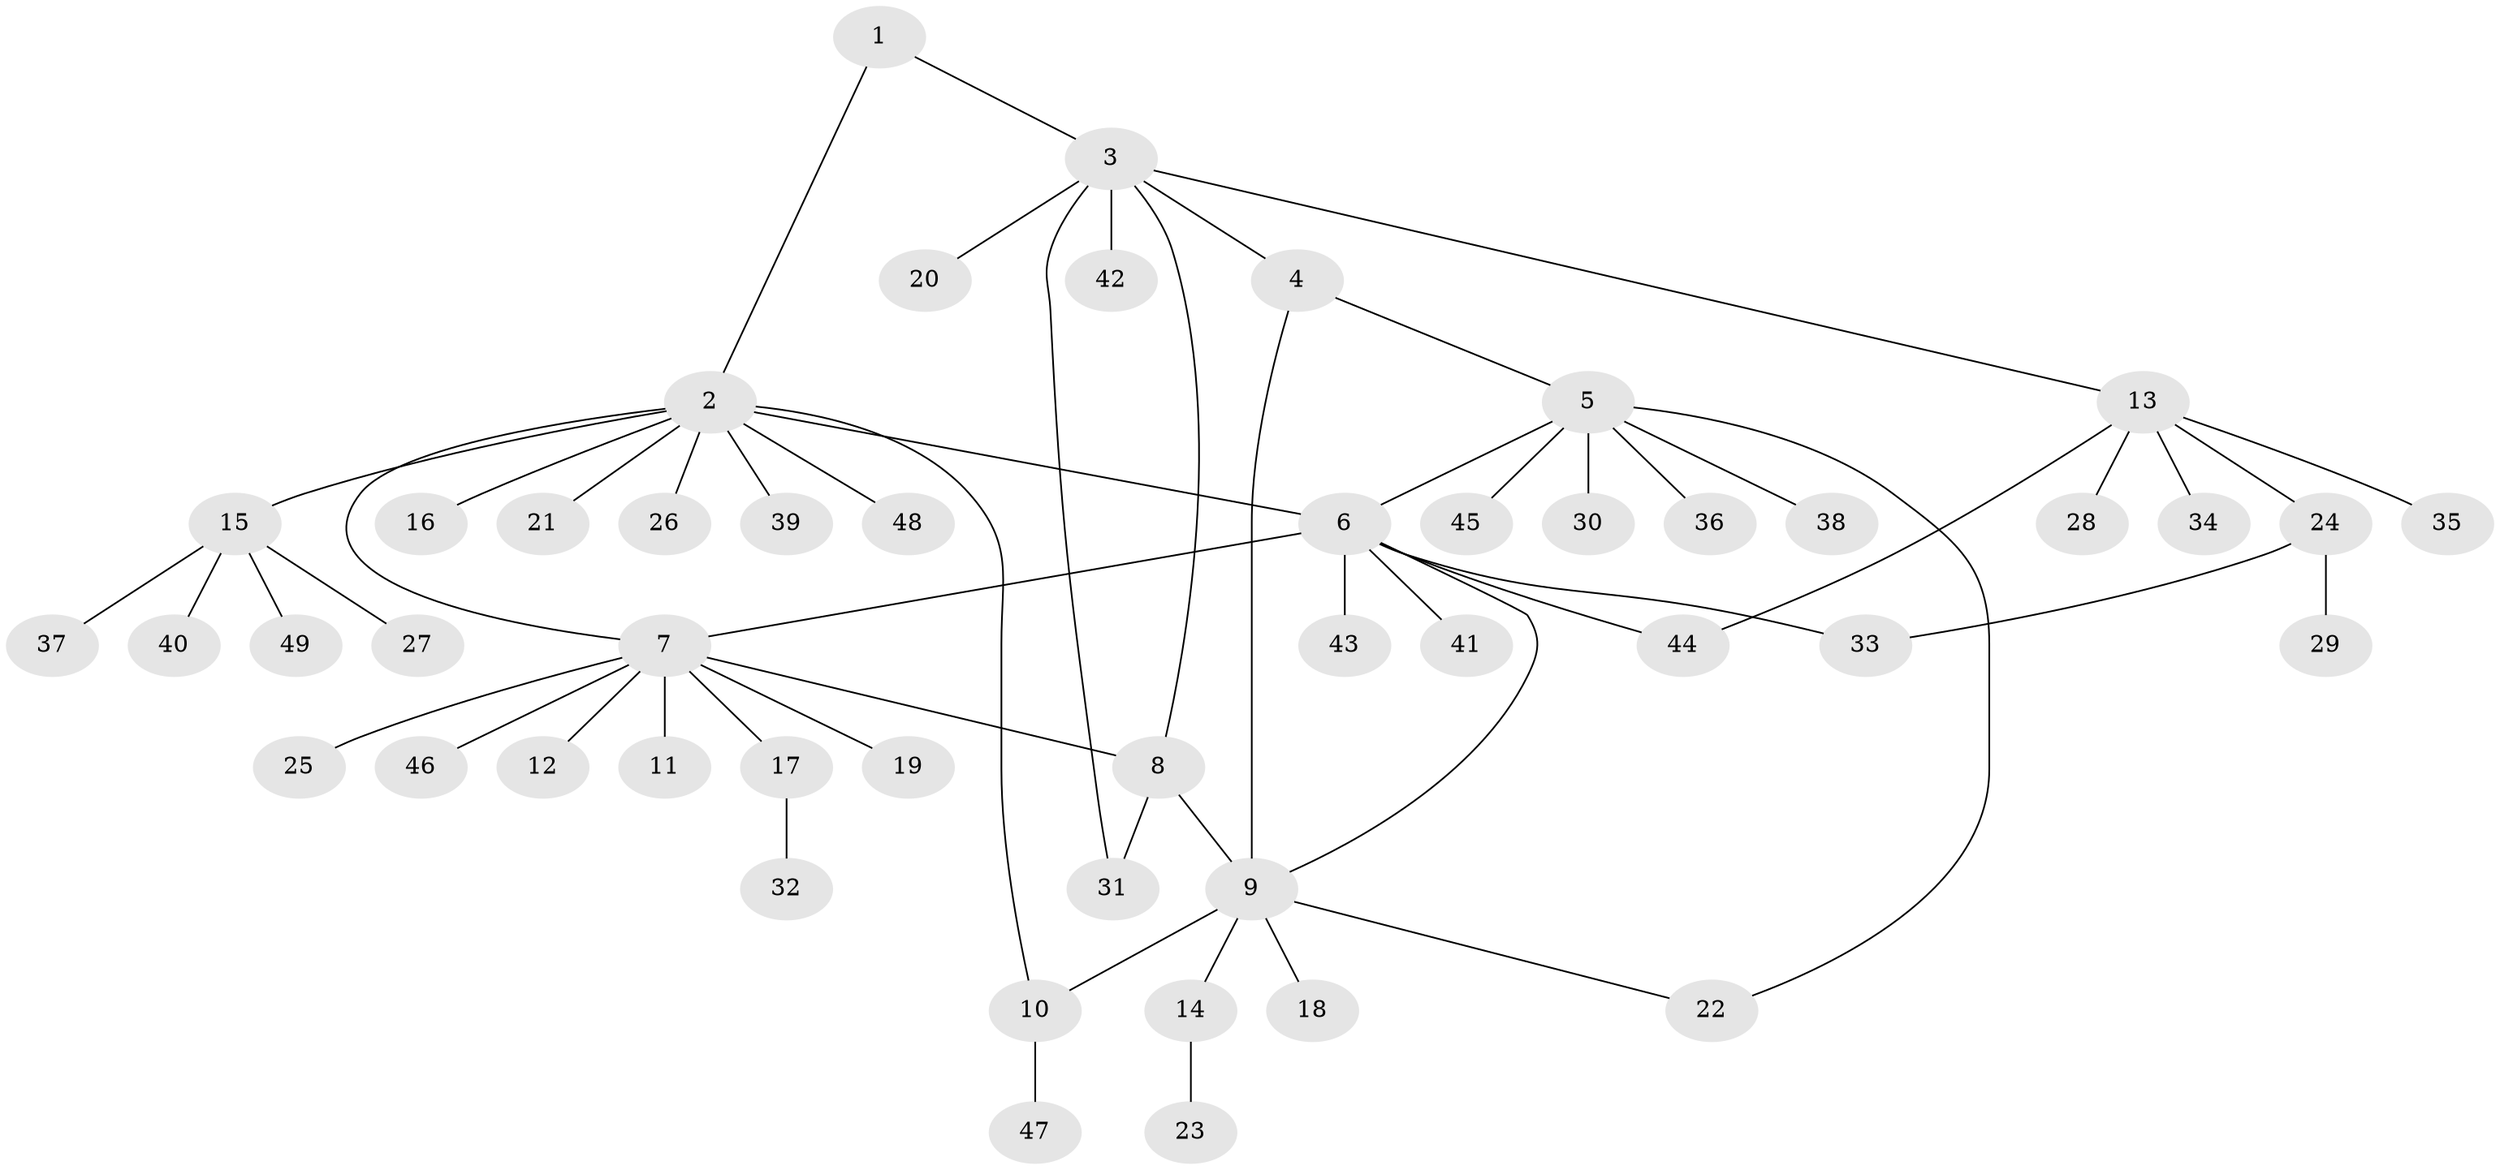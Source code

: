 // coarse degree distribution, {14: 0.034482758620689655, 9: 0.034482758620689655, 1: 0.7931034482758621, 6: 0.034482758620689655, 2: 0.034482758620689655, 4: 0.06896551724137931}
// Generated by graph-tools (version 1.1) at 2025/57/03/04/25 21:57:54]
// undirected, 49 vertices, 58 edges
graph export_dot {
graph [start="1"]
  node [color=gray90,style=filled];
  1;
  2;
  3;
  4;
  5;
  6;
  7;
  8;
  9;
  10;
  11;
  12;
  13;
  14;
  15;
  16;
  17;
  18;
  19;
  20;
  21;
  22;
  23;
  24;
  25;
  26;
  27;
  28;
  29;
  30;
  31;
  32;
  33;
  34;
  35;
  36;
  37;
  38;
  39;
  40;
  41;
  42;
  43;
  44;
  45;
  46;
  47;
  48;
  49;
  1 -- 2;
  1 -- 3;
  2 -- 6;
  2 -- 7;
  2 -- 10;
  2 -- 15;
  2 -- 16;
  2 -- 21;
  2 -- 26;
  2 -- 39;
  2 -- 48;
  3 -- 4;
  3 -- 8;
  3 -- 13;
  3 -- 20;
  3 -- 31;
  3 -- 42;
  4 -- 5;
  4 -- 9;
  5 -- 6;
  5 -- 22;
  5 -- 30;
  5 -- 36;
  5 -- 38;
  5 -- 45;
  6 -- 7;
  6 -- 9;
  6 -- 33;
  6 -- 41;
  6 -- 43;
  6 -- 44;
  7 -- 8;
  7 -- 11;
  7 -- 12;
  7 -- 17;
  7 -- 19;
  7 -- 25;
  7 -- 46;
  8 -- 9;
  8 -- 31;
  9 -- 10;
  9 -- 14;
  9 -- 18;
  9 -- 22;
  10 -- 47;
  13 -- 24;
  13 -- 28;
  13 -- 34;
  13 -- 35;
  13 -- 44;
  14 -- 23;
  15 -- 27;
  15 -- 37;
  15 -- 40;
  15 -- 49;
  17 -- 32;
  24 -- 29;
  24 -- 33;
}
